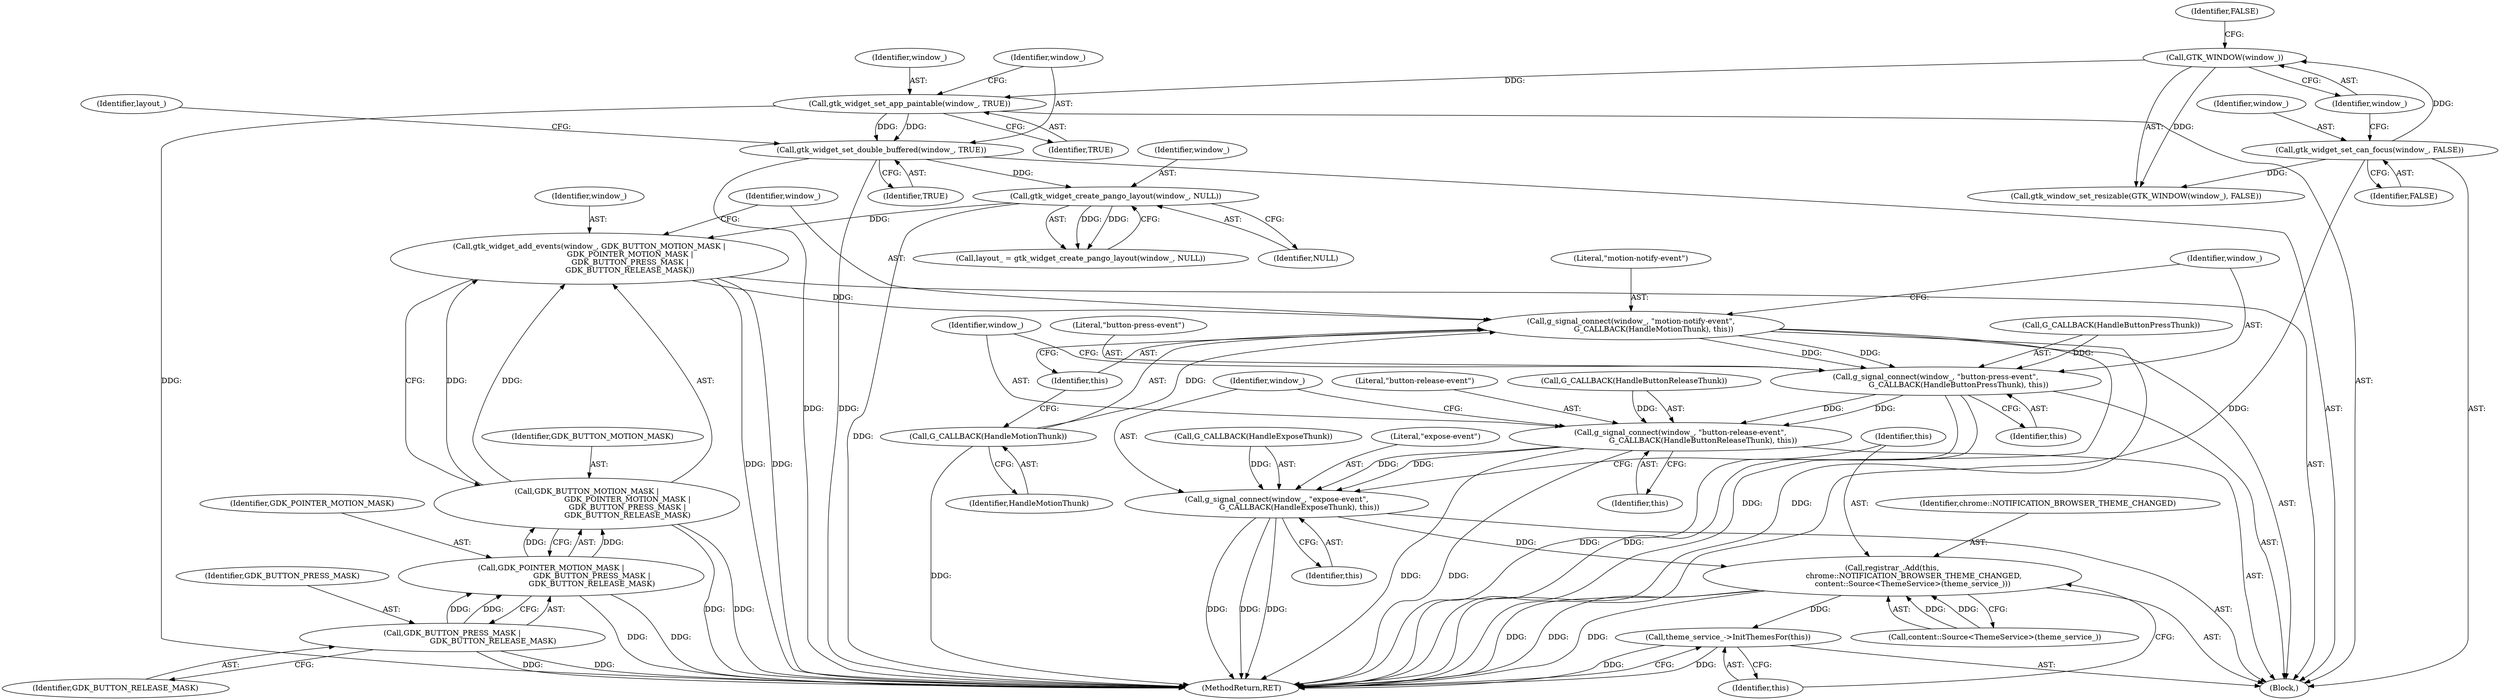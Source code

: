 digraph "1_Chrome_9fe90fe465e046a219411b192d8b08086faae39c@API" {
"1000139" [label="(Call,g_signal_connect(window_, \"motion-notify-event\",\n                   G_CALLBACK(HandleMotionThunk), this))"];
"1000130" [label="(Call,gtk_widget_add_events(window_, GDK_BUTTON_MOTION_MASK |\n                                  GDK_POINTER_MOTION_MASK |\n                                  GDK_BUTTON_PRESS_MASK |\n                                  GDK_BUTTON_RELEASE_MASK))"];
"1000121" [label="(Call,gtk_widget_create_pango_layout(window_, NULL))"];
"1000116" [label="(Call,gtk_widget_set_double_buffered(window_, TRUE))"];
"1000113" [label="(Call,gtk_widget_set_app_paintable(window_, TRUE))"];
"1000110" [label="(Call,GTK_WINDOW(window_))"];
"1000106" [label="(Call,gtk_widget_set_can_focus(window_, FALSE))"];
"1000132" [label="(Call,GDK_BUTTON_MOTION_MASK |\n                                  GDK_POINTER_MOTION_MASK |\n                                  GDK_BUTTON_PRESS_MASK |\n                                  GDK_BUTTON_RELEASE_MASK)"];
"1000134" [label="(Call,GDK_POINTER_MOTION_MASK |\n                                  GDK_BUTTON_PRESS_MASK |\n                                  GDK_BUTTON_RELEASE_MASK)"];
"1000136" [label="(Call,GDK_BUTTON_PRESS_MASK |\n                                  GDK_BUTTON_RELEASE_MASK)"];
"1000142" [label="(Call,G_CALLBACK(HandleMotionThunk))"];
"1000145" [label="(Call,g_signal_connect(window_, \"button-press-event\",\n                   G_CALLBACK(HandleButtonPressThunk), this))"];
"1000151" [label="(Call,g_signal_connect(window_, \"button-release-event\",\n                   G_CALLBACK(HandleButtonReleaseThunk), this))"];
"1000157" [label="(Call,g_signal_connect(window_, \"expose-event\",\n                   G_CALLBACK(HandleExposeThunk), this))"];
"1000163" [label="(Call,registrar_.Add(this,\n                  chrome::NOTIFICATION_BROWSER_THEME_CHANGED,\n                 content::Source<ThemeService>(theme_service_)))"];
"1000171" [label="(Call,theme_service_->InitThemesFor(this))"];
"1000173" [label="(MethodReturn,RET)"];
"1000116" [label="(Call,gtk_widget_set_double_buffered(window_, TRUE))"];
"1000133" [label="(Identifier,GDK_BUTTON_MOTION_MASK)"];
"1000143" [label="(Identifier,HandleMotionThunk)"];
"1000156" [label="(Identifier,this)"];
"1000114" [label="(Identifier,window_)"];
"1000137" [label="(Identifier,GDK_BUTTON_PRESS_MASK)"];
"1000150" [label="(Identifier,this)"];
"1000141" [label="(Literal,\"motion-notify-event\")"];
"1000134" [label="(Call,GDK_POINTER_MOTION_MASK |\n                                  GDK_BUTTON_PRESS_MASK |\n                                  GDK_BUTTON_RELEASE_MASK)"];
"1000118" [label="(Identifier,TRUE)"];
"1000123" [label="(Identifier,NULL)"];
"1000152" [label="(Identifier,window_)"];
"1000166" [label="(Call,content::Source<ThemeService>(theme_service_))"];
"1000115" [label="(Identifier,TRUE)"];
"1000119" [label="(Call,layout_ = gtk_widget_create_pango_layout(window_, NULL))"];
"1000164" [label="(Identifier,this)"];
"1000159" [label="(Literal,\"expose-event\")"];
"1000140" [label="(Identifier,window_)"];
"1000142" [label="(Call,G_CALLBACK(HandleMotionThunk))"];
"1000105" [label="(Block,)"];
"1000120" [label="(Identifier,layout_)"];
"1000110" [label="(Call,GTK_WINDOW(window_))"];
"1000162" [label="(Identifier,this)"];
"1000145" [label="(Call,g_signal_connect(window_, \"button-press-event\",\n                   G_CALLBACK(HandleButtonPressThunk), this))"];
"1000171" [label="(Call,theme_service_->InitThemesFor(this))"];
"1000138" [label="(Identifier,GDK_BUTTON_RELEASE_MASK)"];
"1000157" [label="(Call,g_signal_connect(window_, \"expose-event\",\n                   G_CALLBACK(HandleExposeThunk), this))"];
"1000108" [label="(Identifier,FALSE)"];
"1000144" [label="(Identifier,this)"];
"1000130" [label="(Call,gtk_widget_add_events(window_, GDK_BUTTON_MOTION_MASK |\n                                  GDK_POINTER_MOTION_MASK |\n                                  GDK_BUTTON_PRESS_MASK |\n                                  GDK_BUTTON_RELEASE_MASK))"];
"1000117" [label="(Identifier,window_)"];
"1000107" [label="(Identifier,window_)"];
"1000135" [label="(Identifier,GDK_POINTER_MOTION_MASK)"];
"1000146" [label="(Identifier,window_)"];
"1000121" [label="(Call,gtk_widget_create_pango_layout(window_, NULL))"];
"1000112" [label="(Identifier,FALSE)"];
"1000111" [label="(Identifier,window_)"];
"1000106" [label="(Call,gtk_widget_set_can_focus(window_, FALSE))"];
"1000139" [label="(Call,g_signal_connect(window_, \"motion-notify-event\",\n                   G_CALLBACK(HandleMotionThunk), this))"];
"1000158" [label="(Identifier,window_)"];
"1000148" [label="(Call,G_CALLBACK(HandleButtonPressThunk))"];
"1000163" [label="(Call,registrar_.Add(this,\n                  chrome::NOTIFICATION_BROWSER_THEME_CHANGED,\n                 content::Source<ThemeService>(theme_service_)))"];
"1000113" [label="(Call,gtk_widget_set_app_paintable(window_, TRUE))"];
"1000153" [label="(Literal,\"button-release-event\")"];
"1000109" [label="(Call,gtk_window_set_resizable(GTK_WINDOW(window_), FALSE))"];
"1000132" [label="(Call,GDK_BUTTON_MOTION_MASK |\n                                  GDK_POINTER_MOTION_MASK |\n                                  GDK_BUTTON_PRESS_MASK |\n                                  GDK_BUTTON_RELEASE_MASK)"];
"1000154" [label="(Call,G_CALLBACK(HandleButtonReleaseThunk))"];
"1000122" [label="(Identifier,window_)"];
"1000172" [label="(Identifier,this)"];
"1000147" [label="(Literal,\"button-press-event\")"];
"1000160" [label="(Call,G_CALLBACK(HandleExposeThunk))"];
"1000131" [label="(Identifier,window_)"];
"1000151" [label="(Call,g_signal_connect(window_, \"button-release-event\",\n                   G_CALLBACK(HandleButtonReleaseThunk), this))"];
"1000165" [label="(Identifier,chrome::NOTIFICATION_BROWSER_THEME_CHANGED)"];
"1000136" [label="(Call,GDK_BUTTON_PRESS_MASK |\n                                  GDK_BUTTON_RELEASE_MASK)"];
"1000139" -> "1000105"  [label="AST: "];
"1000139" -> "1000144"  [label="CFG: "];
"1000140" -> "1000139"  [label="AST: "];
"1000141" -> "1000139"  [label="AST: "];
"1000142" -> "1000139"  [label="AST: "];
"1000144" -> "1000139"  [label="AST: "];
"1000146" -> "1000139"  [label="CFG: "];
"1000139" -> "1000173"  [label="DDG: "];
"1000139" -> "1000173"  [label="DDG: "];
"1000130" -> "1000139"  [label="DDG: "];
"1000142" -> "1000139"  [label="DDG: "];
"1000139" -> "1000145"  [label="DDG: "];
"1000139" -> "1000145"  [label="DDG: "];
"1000130" -> "1000105"  [label="AST: "];
"1000130" -> "1000132"  [label="CFG: "];
"1000131" -> "1000130"  [label="AST: "];
"1000132" -> "1000130"  [label="AST: "];
"1000140" -> "1000130"  [label="CFG: "];
"1000130" -> "1000173"  [label="DDG: "];
"1000130" -> "1000173"  [label="DDG: "];
"1000121" -> "1000130"  [label="DDG: "];
"1000132" -> "1000130"  [label="DDG: "];
"1000132" -> "1000130"  [label="DDG: "];
"1000121" -> "1000119"  [label="AST: "];
"1000121" -> "1000123"  [label="CFG: "];
"1000122" -> "1000121"  [label="AST: "];
"1000123" -> "1000121"  [label="AST: "];
"1000119" -> "1000121"  [label="CFG: "];
"1000121" -> "1000173"  [label="DDG: "];
"1000121" -> "1000119"  [label="DDG: "];
"1000121" -> "1000119"  [label="DDG: "];
"1000116" -> "1000121"  [label="DDG: "];
"1000116" -> "1000105"  [label="AST: "];
"1000116" -> "1000118"  [label="CFG: "];
"1000117" -> "1000116"  [label="AST: "];
"1000118" -> "1000116"  [label="AST: "];
"1000120" -> "1000116"  [label="CFG: "];
"1000116" -> "1000173"  [label="DDG: "];
"1000116" -> "1000173"  [label="DDG: "];
"1000113" -> "1000116"  [label="DDG: "];
"1000113" -> "1000116"  [label="DDG: "];
"1000113" -> "1000105"  [label="AST: "];
"1000113" -> "1000115"  [label="CFG: "];
"1000114" -> "1000113"  [label="AST: "];
"1000115" -> "1000113"  [label="AST: "];
"1000117" -> "1000113"  [label="CFG: "];
"1000113" -> "1000173"  [label="DDG: "];
"1000110" -> "1000113"  [label="DDG: "];
"1000110" -> "1000109"  [label="AST: "];
"1000110" -> "1000111"  [label="CFG: "];
"1000111" -> "1000110"  [label="AST: "];
"1000112" -> "1000110"  [label="CFG: "];
"1000110" -> "1000109"  [label="DDG: "];
"1000106" -> "1000110"  [label="DDG: "];
"1000106" -> "1000105"  [label="AST: "];
"1000106" -> "1000108"  [label="CFG: "];
"1000107" -> "1000106"  [label="AST: "];
"1000108" -> "1000106"  [label="AST: "];
"1000111" -> "1000106"  [label="CFG: "];
"1000106" -> "1000173"  [label="DDG: "];
"1000106" -> "1000109"  [label="DDG: "];
"1000132" -> "1000134"  [label="CFG: "];
"1000133" -> "1000132"  [label="AST: "];
"1000134" -> "1000132"  [label="AST: "];
"1000132" -> "1000173"  [label="DDG: "];
"1000132" -> "1000173"  [label="DDG: "];
"1000134" -> "1000132"  [label="DDG: "];
"1000134" -> "1000132"  [label="DDG: "];
"1000134" -> "1000136"  [label="CFG: "];
"1000135" -> "1000134"  [label="AST: "];
"1000136" -> "1000134"  [label="AST: "];
"1000134" -> "1000173"  [label="DDG: "];
"1000134" -> "1000173"  [label="DDG: "];
"1000136" -> "1000134"  [label="DDG: "];
"1000136" -> "1000134"  [label="DDG: "];
"1000136" -> "1000138"  [label="CFG: "];
"1000137" -> "1000136"  [label="AST: "];
"1000138" -> "1000136"  [label="AST: "];
"1000136" -> "1000173"  [label="DDG: "];
"1000136" -> "1000173"  [label="DDG: "];
"1000142" -> "1000143"  [label="CFG: "];
"1000143" -> "1000142"  [label="AST: "];
"1000144" -> "1000142"  [label="CFG: "];
"1000142" -> "1000173"  [label="DDG: "];
"1000145" -> "1000105"  [label="AST: "];
"1000145" -> "1000150"  [label="CFG: "];
"1000146" -> "1000145"  [label="AST: "];
"1000147" -> "1000145"  [label="AST: "];
"1000148" -> "1000145"  [label="AST: "];
"1000150" -> "1000145"  [label="AST: "];
"1000152" -> "1000145"  [label="CFG: "];
"1000145" -> "1000173"  [label="DDG: "];
"1000145" -> "1000173"  [label="DDG: "];
"1000148" -> "1000145"  [label="DDG: "];
"1000145" -> "1000151"  [label="DDG: "];
"1000145" -> "1000151"  [label="DDG: "];
"1000151" -> "1000105"  [label="AST: "];
"1000151" -> "1000156"  [label="CFG: "];
"1000152" -> "1000151"  [label="AST: "];
"1000153" -> "1000151"  [label="AST: "];
"1000154" -> "1000151"  [label="AST: "];
"1000156" -> "1000151"  [label="AST: "];
"1000158" -> "1000151"  [label="CFG: "];
"1000151" -> "1000173"  [label="DDG: "];
"1000151" -> "1000173"  [label="DDG: "];
"1000154" -> "1000151"  [label="DDG: "];
"1000151" -> "1000157"  [label="DDG: "];
"1000151" -> "1000157"  [label="DDG: "];
"1000157" -> "1000105"  [label="AST: "];
"1000157" -> "1000162"  [label="CFG: "];
"1000158" -> "1000157"  [label="AST: "];
"1000159" -> "1000157"  [label="AST: "];
"1000160" -> "1000157"  [label="AST: "];
"1000162" -> "1000157"  [label="AST: "];
"1000164" -> "1000157"  [label="CFG: "];
"1000157" -> "1000173"  [label="DDG: "];
"1000157" -> "1000173"  [label="DDG: "];
"1000157" -> "1000173"  [label="DDG: "];
"1000160" -> "1000157"  [label="DDG: "];
"1000157" -> "1000163"  [label="DDG: "];
"1000163" -> "1000105"  [label="AST: "];
"1000163" -> "1000166"  [label="CFG: "];
"1000164" -> "1000163"  [label="AST: "];
"1000165" -> "1000163"  [label="AST: "];
"1000166" -> "1000163"  [label="AST: "];
"1000172" -> "1000163"  [label="CFG: "];
"1000163" -> "1000173"  [label="DDG: "];
"1000163" -> "1000173"  [label="DDG: "];
"1000163" -> "1000173"  [label="DDG: "];
"1000166" -> "1000163"  [label="DDG: "];
"1000166" -> "1000163"  [label="DDG: "];
"1000163" -> "1000171"  [label="DDG: "];
"1000171" -> "1000105"  [label="AST: "];
"1000171" -> "1000172"  [label="CFG: "];
"1000172" -> "1000171"  [label="AST: "];
"1000173" -> "1000171"  [label="CFG: "];
"1000171" -> "1000173"  [label="DDG: "];
"1000171" -> "1000173"  [label="DDG: "];
}
